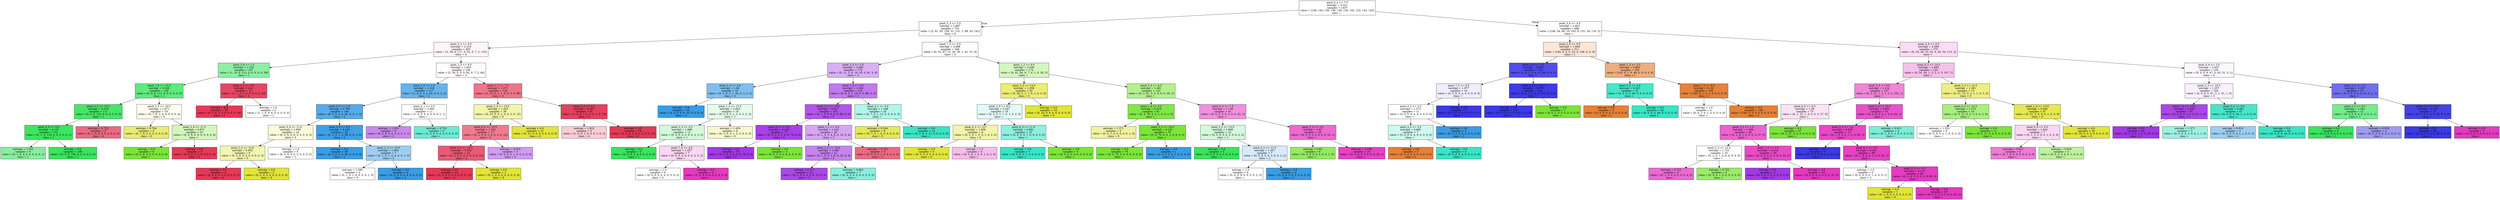digraph Tree {
node [shape=box, style="filled", color="black"] ;
0 [label="pixel_5_2 <= 7.5\nentropy = 3.321\nsamples = 1437\nvalue = [149, 145, 139, 139, 136, 139, 152, 152, 143, 143]\nclass =  ", fillcolor="#ffffff"] ;
1 [label="pixel_5_3 <= 3.5\nentropy = 2.887\nsamples = 751\nvalue = [3, 91, 93, 129, 31, 131, 1, 98, 33, 141]\nclass = 4", fillcolor="#fffcfc"] ;
0 -> 1 [labeldistance=2.5, labelangle=45, headlabel="True"] ;
5 [label="pixel_3_2 <= 6.5\nentropy = 2.219\nsamples = 403\nvalue = [3, 39, 6, 117, 5, 92, 0, 7, 2, 132]\nclass = 4", fillcolor="#fef5f6"] ;
1 -> 5 ;
11 [label="pixel_3_6 <= 1.5\nentropy = 1.332\nsamples = 167\nvalue = [1, 10, 6, 112, 0, 0, 0, 0, 0, 38]\nclass = 1", fillcolor="#8df0a3"] ;
5 -> 11 ;
29 [label="pixel_7_6 <= 10.0\nentropy = 0.948\nsamples = 136\nvalue = [0, 9, 6, 112, 0, 0, 0, 0, 0, 9]\nclass = 1", fillcolor="#5eea7c"] ;
11 -> 29 ;
37 [label="pixel_3_5 <= 15.5\nentropy = 0.378\nsamples = 117\nvalue = [0, 2, 0, 110, 0, 0, 0, 0, 0, 5]\nclass = 1", fillcolor="#45e768"] ;
29 -> 37 ;
61 [label="pixel_6_5 <= 8.0\nentropy = 0.147\nsamples = 112\nvalue = [0, 1, 0, 110, 0, 0, 0, 0, 0, 1]\nclass = 1", fillcolor="#3de561"] ;
37 -> 61 ;
133 [label="entropy = 1.252\nsamples = 6\nvalue = [0, 1, 0, 4, 0, 0, 0, 0, 0, 1]\nclass = 1", fillcolor="#88ef9e"] ;
61 -> 133 ;
134 [label="entropy = 0.0\nsamples = 106\nvalue = [0, 0, 0, 106, 0, 0, 0, 0, 0, 0]\nclass = 1", fillcolor="#39e55e"] ;
61 -> 134 ;
62 [label="entropy = 0.722\nsamples = 5\nvalue = [0, 1, 0, 0, 0, 0, 0, 0, 0, 4]\nclass = 4", fillcolor="#ec6a82"] ;
37 -> 62 ;
38 [label="pixel_3_5 <= 10.0\nentropy = 1.871\nsamples = 19\nvalue = [0, 7, 6, 2, 0, 0, 0, 0, 0, 4]\nclass = 0", fillcolor="#fdfdf0"] ;
29 -> 38 ;
73 [label="entropy = 0.764\nsamples = 9\nvalue = [0, 7, 0, 2, 0, 0, 0, 0, 0, 0]\nclass = 0", fillcolor="#eaec72"] ;
38 -> 73 ;
74 [label="pixel_3_4 <= 11.5\nentropy = 0.971\nsamples = 10\nvalue = [0, 0, 6, 0, 0, 0, 0, 0, 0, 4]\nclass =  ", fillcolor="#d3f6bd"] ;
38 -> 74 ;
131 [label="entropy = 0.0\nsamples = 6\nvalue = [0, 0, 6, 0, 0, 0, 0, 0, 0, 0]\nclass =  ", fillcolor="#7be539"] ;
74 -> 131 ;
132 [label="entropy = 0.0\nsamples = 4\nvalue = [0, 0, 0, 0, 0, 0, 0, 0, 0, 4]\nclass = 4", fillcolor="#e53958"] ;
74 -> 132 ;
30 [label="pixel_3_1 <= 0.5\nentropy = 0.41\nsamples = 31\nvalue = [1, 1, 0, 0, 0, 0, 0, 0, 0, 29]\nclass = 4", fillcolor="#e74663"] ;
11 -> 30 ;
123 [label="entropy = 0.0\nsamples = 29\nvalue = [0, 0, 0, 0, 0, 0, 0, 0, 0, 29]\nclass = 4", fillcolor="#e53958"] ;
30 -> 123 ;
124 [label="entropy = 1.0\nsamples = 2\nvalue = [1, 1, 0, 0, 0, 0, 0, 0, 0, 0]\nclass = [", fillcolor="#ffffff"] ;
30 -> 124 ;
12 [label="pixel_2_5 <= 8.5\nentropy = 1.933\nsamples = 236\nvalue = [2, 29, 0, 5, 5, 92, 0, 7, 2, 94]\nclass = 4", fillcolor="#fffcfd"] ;
5 -> 12 ;
15 [label="pixel_2_6 <= 2.0\nentropy = 1.318\nsamples = 117\nvalue = [1, 6, 0, 4, 4, 92, 0, 4, 2, 4]\nclass = 2", fillcolor="#66b3eb"] ;
12 -> 15 ;
43 [label="pixel_0_5 <= 1.5\nentropy = 0.799\nsamples = 106\nvalue = [0, 6, 0, 4, 0, 92, 0, 0, 1, 3]\nclass = 2", fillcolor="#55abe9"] ;
15 -> 43 ;
51 [label="pixel_0_4 <= 11.0\nentropy = 1.959\nsamples = 14\nvalue = [0, 5, 0, 3, 0, 3, 0, 0, 0, 3]\nclass = 0", fillcolor="#fafadb"] ;
43 -> 51 ;
101 [label="pixel_2_3 <= 12.0\nentropy = 0.954\nsamples = 8\nvalue = [0, 5, 0, 0, 0, 0, 0, 0, 0, 3]\nclass = 0", fillcolor="#f3f5b0"] ;
51 -> 101 ;
145 [label="entropy = 0.0\nsamples = 3\nvalue = [0, 0, 0, 0, 0, 0, 0, 0, 0, 3]\nclass = 4", fillcolor="#e53958"] ;
101 -> 145 ;
146 [label="entropy = 0.0\nsamples = 5\nvalue = [0, 5, 0, 0, 0, 0, 0, 0, 0, 0]\nclass = 0", fillcolor="#e2e539"] ;
101 -> 146 ;
102 [label="entropy = 1.0\nsamples = 6\nvalue = [0, 0, 0, 3, 0, 3, 0, 0, 0, 0]\nclass = 1", fillcolor="#ffffff"] ;
51 -> 102 ;
52 [label="pixel_2_4 <= 9.5\nentropy = 0.259\nsamples = 92\nvalue = [0, 1, 0, 1, 0, 89, 0, 0, 1, 0]\nclass = 2", fillcolor="#40a0e6"] ;
43 -> 52 ;
109 [label="entropy = 0.0\nsamples = 85\nvalue = [0, 0, 0, 0, 0, 85, 0, 0, 0, 0]\nclass = 2", fillcolor="#399de5"] ;
52 -> 109 ;
110 [label="pixel_2_2 <= 14.0\nentropy = 1.664\nsamples = 7\nvalue = [0, 1, 0, 1, 0, 4, 0, 0, 1, 0]\nclass = 2", fillcolor="#9ccef2"] ;
52 -> 110 ;
149 [label="entropy = 1.585\nsamples = 3\nvalue = [0, 1, 0, 1, 0, 0, 0, 0, 1, 0]\nclass = 0", fillcolor="#ffffff"] ;
110 -> 149 ;
150 [label="entropy = 0.0\nsamples = 4\nvalue = [0, 0, 0, 0, 0, 4, 0, 0, 0, 0]\nclass = 2", fillcolor="#399de5"] ;
110 -> 150 ;
44 [label="pixel_4_1 <= 3.5\nentropy = 2.005\nsamples = 11\nvalue = [1, 0, 0, 0, 4, 0, 0, 4, 1, 1]\nclass =  ", fillcolor="#ffffff"] ;
15 -> 44 ;
119 [label="entropy = 1.252\nsamples = 6\nvalue = [0, 0, 0, 0, 0, 0, 0, 4, 1, 1]\nclass = 3", fillcolor="#c888ef"] ;
44 -> 119 ;
120 [label="entropy = 0.722\nsamples = 5\nvalue = [1, 0, 0, 0, 4, 0, 0, 0, 0, 0]\nclass =  ", fillcolor="#6aecd4"] ;
44 -> 120 ;
16 [label="pixel_1_2 <= 7.5\nentropy = 1.071\nsamples = 119\nvalue = [1, 23, 0, 1, 1, 0, 0, 3, 0, 90]\nclass = 4", fillcolor="#ed758a"] ;
12 -> 16 ;
35 [label="pixel_2_4 <= 13.5\nentropy = 1.325\nsamples = 38\nvalue = [0, 23, 0, 0, 1, 0, 0, 2, 0, 12]\nclass = 0", fillcolor="#f3f4ab"] ;
16 -> 35 ;
57 [label="pixel_0_4 <= 13.5\nentropy = 1.322\nsamples = 17\nvalue = [0, 2, 0, 0, 1, 0, 0, 2, 0, 12]\nclass = 4", fillcolor="#ee7b90"] ;
35 -> 57 ;
117 [label="pixel_5_5 <= 15.5\nentropy = 0.592\nsamples = 14\nvalue = [0, 2, 0, 0, 0, 0, 0, 0, 0, 12]\nclass = 4", fillcolor="#e95a74"] ;
57 -> 117 ;
139 [label="entropy = 0.0\nsamples = 12\nvalue = [0, 0, 0, 0, 0, 0, 0, 0, 0, 12]\nclass = 4", fillcolor="#e53958"] ;
117 -> 139 ;
140 [label="entropy = 0.0\nsamples = 2\nvalue = [0, 2, 0, 0, 0, 0, 0, 0, 0, 0]\nclass = 0", fillcolor="#e2e539"] ;
117 -> 140 ;
118 [label="entropy = 0.918\nsamples = 3\nvalue = [0, 0, 0, 0, 1, 0, 0, 2, 0, 0]\nclass = 3", fillcolor="#d19cf2"] ;
57 -> 118 ;
58 [label="entropy = 0.0\nsamples = 21\nvalue = [0, 21, 0, 0, 0, 0, 0, 0, 0, 0]\nclass = 0", fillcolor="#e2e539"] ;
35 -> 58 ;
36 [label="pixel_3_3 <= 3.5\nentropy = 0.287\nsamples = 81\nvalue = [1, 0, 0, 1, 0, 0, 0, 1, 0, 78]\nclass = 4", fillcolor="#e6405e"] ;
16 -> 36 ;
103 [label="entropy = 1.922\nsamples = 5\nvalue = [1, 0, 0, 1, 0, 0, 0, 1, 0, 2]\nclass = 4", fillcolor="#f8ced5"] ;
36 -> 103 ;
104 [label="entropy = 0.0\nsamples = 76\nvalue = [0, 0, 0, 0, 0, 0, 0, 0, 0, 76]\nclass = 4", fillcolor="#e53958"] ;
36 -> 104 ;
6 [label="pixel_7_5 <= 0.5\nentropy = 2.688\nsamples = 348\nvalue = [0, 52, 87, 12, 26, 39, 1, 91, 31, 9]\nclass = 3", fillcolor="#fefcff"] ;
1 -> 6 ;
13 [label="pixel_3_5 <= 2.5\nentropy = 2.092\nsamples = 174\nvalue = [0, 11, 3, 6, 19, 35, 0, 91, 3, 6]\nclass = 3", fillcolor="#daaff5"] ;
6 -> 13 ;
21 [label="pixel_2_4 <= 4.0\nentropy = 1.66\nsamples = 51\nvalue = [0, 3, 0, 5, 1, 35, 0, 2, 3, 2]\nclass = 2", fillcolor="#7ebfee"] ;
13 -> 21 ;
49 [label="entropy = 0.0\nsamples = 33\nvalue = [0, 0, 0, 0, 0, 33, 0, 0, 0, 0]\nclass = 2", fillcolor="#399de5"] ;
21 -> 49 ;
50 [label="pixel_1_3 <= 13.5\nentropy = 2.663\nsamples = 18\nvalue = [0, 3, 0, 5, 1, 2, 0, 2, 3, 2]\nclass = 1", fillcolor="#e5fcea"] ;
21 -> 50 ;
81 [label="pixel_2_2 <= 6.5\nentropy = 1.888\nsamples = 12\nvalue = [0, 0, 0, 5, 0, 0, 0, 2, 3, 2]\nclass = 1", fillcolor="#d3f9db"] ;
50 -> 81 ;
113 [label="entropy = 0.0\nsamples = 5\nvalue = [0, 0, 0, 5, 0, 0, 0, 0, 0, 0]\nclass = 1", fillcolor="#39e55e"] ;
81 -> 113 ;
114 [label="pixel_7_4 <= 2.0\nentropy = 1.557\nsamples = 7\nvalue = [0, 0, 0, 0, 0, 0, 0, 2, 3, 2]\nclass =  ", fillcolor="#fad7f2"] ;
81 -> 114 ;
157 [label="entropy = 1.0\nsamples = 4\nvalue = [0, 0, 0, 0, 0, 0, 0, 2, 0, 2]\nclass = 3", fillcolor="#ffffff"] ;
114 -> 157 ;
158 [label="entropy = 0.0\nsamples = 3\nvalue = [0, 0, 0, 0, 0, 0, 0, 0, 3, 0]\nclass =  ", fillcolor="#e539c0"] ;
114 -> 158 ;
82 [label="entropy = 1.459\nsamples = 6\nvalue = [0, 3, 0, 0, 1, 2, 0, 0, 0, 0]\nclass = 0", fillcolor="#f8f8ce"] ;
50 -> 82 ;
22 [label="pixel_7_4 <= 9.5\nentropy = 1.348\nsamples = 123\nvalue = [0, 8, 3, 1, 18, 0, 0, 89, 0, 4]\nclass = 3", fillcolor="#c179ed"] ;
13 -> 22 ;
33 [label="pixel_3_2 <= 10.5\nentropy = 0.817\nsamples = 103\nvalue = [0, 1, 3, 0, 6, 0, 0, 89, 0, 4]\nclass = 3", fillcolor="#b056e9"] ;
22 -> 33 ;
59 [label="pixel_6_5 <= 8.0\nentropy = 0.238\nsamples = 77\nvalue = [0, 0, 3, 0, 0, 0, 0, 74, 0, 0]\nclass = 3", fillcolor="#a741e6"] ;
33 -> 59 ;
77 [label="entropy = 0.0\nsamples = 74\nvalue = [0, 0, 0, 0, 0, 0, 0, 74, 0, 0]\nclass = 3", fillcolor="#a339e5"] ;
59 -> 77 ;
78 [label="entropy = 0.0\nsamples = 3\nvalue = [0, 0, 3, 0, 0, 0, 0, 0, 0, 0]\nclass =  ", fillcolor="#7be539"] ;
59 -> 78 ;
60 [label="pixel_2_1 <= 4.0\nentropy = 1.542\nsamples = 26\nvalue = [0, 1, 0, 0, 6, 0, 0, 15, 0, 4]\nclass = 3", fillcolor="#d6a6f3"] ;
33 -> 60 ;
95 [label="pixel_2_2 <= 14.0\nentropy = 1.049\nsamples = 21\nvalue = [0, 1, 0, 0, 5, 0, 0, 15, 0, 0]\nclass = 3", fillcolor="#c683ef"] ;
60 -> 95 ;
121 [label="entropy = 0.371\nsamples = 14\nvalue = [0, 1, 0, 0, 0, 0, 0, 13, 0, 0]\nclass = 3", fillcolor="#aa48e7"] ;
95 -> 121 ;
122 [label="entropy = 0.863\nsamples = 7\nvalue = [0, 0, 0, 0, 5, 0, 0, 2, 0, 0]\nclass =  ", fillcolor="#88efdc"] ;
95 -> 122 ;
96 [label="entropy = 0.722\nsamples = 5\nvalue = [0, 0, 0, 0, 1, 0, 0, 0, 0, 4]\nclass = 4", fillcolor="#ec6a82"] ;
60 -> 96 ;
34 [label="pixel_4_1 <= 2.0\nentropy = 1.188\nsamples = 20\nvalue = [0, 7, 0, 1, 12, 0, 0, 0, 0, 0]\nclass =  ", fillcolor="#b3f5e9"] ;
22 -> 34 ;
69 [label="entropy = 0.544\nsamples = 8\nvalue = [0, 7, 0, 1, 0, 0, 0, 0, 0, 0]\nclass = 0", fillcolor="#e6e955"] ;
34 -> 69 ;
70 [label="entropy = 0.0\nsamples = 12\nvalue = [0, 0, 0, 0, 12, 0, 0, 0, 0, 0]\nclass =  ", fillcolor="#39e5c5"] ;
34 -> 70 ;
14 [label="pixel_1_2 <= 9.5\nentropy = 2.046\nsamples = 174\nvalue = [0, 41, 84, 6, 7, 4, 1, 0, 28, 3]\nclass =  ", fillcolor="#d4f7bf"] ;
6 -> 14 ;
25 [label="pixel_3_3 <= 14.5\nentropy = 1.358\nsamples = 52\nvalue = [0, 38, 3, 1, 7, 0, 1, 0, 2, 0]\nclass = 0", fillcolor="#ebed77"] ;
14 -> 25 ;
55 [label="pixel_3_5 <= 8.5\nentropy = 2.247\nsamples = 19\nvalue = [0, 5, 3, 1, 7, 0, 1, 0, 2, 0]\nclass =  ", fillcolor="#e3fbf7"] ;
25 -> 55 ;
75 [label="pixel_4_2 <= 5.0\nentropy = 1.658\nsamples = 9\nvalue = [0, 5, 0, 1, 0, 0, 1, 0, 2, 0]\nclass = 0", fillcolor="#f3f4aa"] ;
55 -> 75 ;
135 [label="entropy = 0.0\nsamples = 5\nvalue = [0, 5, 0, 0, 0, 0, 0, 0, 0, 0]\nclass = 0", fillcolor="#e2e539"] ;
75 -> 135 ;
136 [label="entropy = 1.5\nsamples = 4\nvalue = [0, 0, 0, 1, 0, 0, 1, 0, 2, 0]\nclass =  ", fillcolor="#f6bdea"] ;
75 -> 136 ;
76 [label="pixel_6_3 <= 11.0\nentropy = 0.881\nsamples = 10\nvalue = [0, 0, 3, 0, 7, 0, 0, 0, 0, 0]\nclass =  ", fillcolor="#8ef0de"] ;
55 -> 76 ;
137 [label="entropy = 0.0\nsamples = 7\nvalue = [0, 0, 0, 0, 7, 0, 0, 0, 0, 0]\nclass =  ", fillcolor="#39e5c5"] ;
76 -> 137 ;
138 [label="entropy = 0.0\nsamples = 3\nvalue = [0, 0, 3, 0, 0, 0, 0, 0, 0, 0]\nclass =  ", fillcolor="#7be539"] ;
76 -> 138 ;
56 [label="entropy = 0.0\nsamples = 33\nvalue = [0, 33, 0, 0, 0, 0, 0, 0, 0, 0]\nclass = 0", fillcolor="#e2e539"] ;
25 -> 56 ;
26 [label="pixel_5_5 <= 6.5\nentropy = 1.481\nsamples = 122\nvalue = [0, 3, 81, 5, 0, 4, 0, 0, 26, 3]\nclass =  ", fillcolor="#b3f08e"] ;
14 -> 26 ;
31 [label="pixel_1_4 <= 3.5\nentropy = 0.419\nsamples = 81\nvalue = [0, 3, 76, 0, 0, 1, 0, 0, 1, 0]\nclass =  ", fillcolor="#83e746"] ;
26 -> 31 ;
71 [label="entropy = 1.371\nsamples = 5\nvalue = [0, 3, 1, 0, 0, 0, 0, 0, 1, 0]\nclass = 0", fillcolor="#f0f29c"] ;
31 -> 71 ;
72 [label="pixel_3_2 <= 14.0\nentropy = 0.101\nsamples = 76\nvalue = [0, 0, 75, 0, 0, 1, 0, 0, 0, 0]\nclass =  ", fillcolor="#7de53c"] ;
31 -> 72 ;
143 [label="entropy = 0.0\nsamples = 75\nvalue = [0, 0, 75, 0, 0, 0, 0, 0, 0, 0]\nclass =  ", fillcolor="#7be539"] ;
72 -> 143 ;
144 [label="entropy = 0.0\nsamples = 1\nvalue = [0, 0, 0, 0, 0, 1, 0, 0, 0, 0]\nclass = 2", fillcolor="#399de5"] ;
72 -> 144 ;
32 [label="pixel_6_3 <= 7.5\nentropy = 1.728\nsamples = 41\nvalue = [0, 0, 5, 5, 0, 3, 0, 0, 25, 3]\nclass =  ", fillcolor="#f191dc"] ;
26 -> 32 ;
65 [label="pixel_2_2 <= 10.0\nentropy = 1.888\nsamples = 12\nvalue = [0, 0, 0, 5, 0, 3, 0, 0, 2, 2]\nclass = 1", fillcolor="#d3f9db"] ;
32 -> 65 ;
111 [label="entropy = 0.0\nsamples = 5\nvalue = [0, 0, 0, 5, 0, 0, 0, 0, 0, 0]\nclass = 1", fillcolor="#39e55e"] ;
65 -> 111 ;
112 [label="pixel_4_2 <= 11.5\nentropy = 1.557\nsamples = 7\nvalue = [0, 0, 0, 0, 0, 3, 0, 0, 2, 2]\nclass = 2", fillcolor="#d7ebfa"] ;
65 -> 112 ;
155 [label="entropy = 1.0\nsamples = 4\nvalue = [0, 0, 0, 0, 0, 0, 0, 0, 2, 2]\nclass =  ", fillcolor="#ffffff"] ;
112 -> 155 ;
156 [label="entropy = 0.0\nsamples = 3\nvalue = [0, 0, 0, 0, 0, 3, 0, 0, 0, 0]\nclass = 2", fillcolor="#399de5"] ;
112 -> 156 ;
66 [label="pixel_3_2 <= 3.5\nentropy = 0.87\nsamples = 29\nvalue = [0, 0, 5, 0, 0, 0, 0, 0, 23, 1]\nclass =  ", fillcolor="#ec6ad0"] ;
32 -> 66 ;
89 [label="entropy = 0.65\nsamples = 6\nvalue = [0, 0, 5, 0, 0, 0, 0, 0, 1, 0]\nclass =  ", fillcolor="#95ea61"] ;
66 -> 89 ;
90 [label="entropy = 0.258\nsamples = 23\nvalue = [0, 0, 0, 0, 0, 0, 0, 0, 22, 1]\nclass =  ", fillcolor="#e642c3"] ;
66 -> 90 ;
2 [label="pixel_3_4 <= 4.5\nentropy = 2.821\nsamples = 686\nvalue = [146, 54, 46, 10, 105, 8, 151, 54, 110, 2]\nclass =  ", fillcolor="#fdfdff"] ;
0 -> 2 [labeldistance=2.5, labelangle=-45, headlabel="False"] ;
3 [label="pixel_3_6 <= 0.5\nentropy = 1.604\nsamples = 311\nvalue = [146, 0, 2, 0, 53, 4, 106, 0, 0, 0]\nclass = [", fillcolor="#fae6d8"] ;
2 -> 3 ;
9 [label="pixel_6_6 <= 1.5\nentropy = 0.663\nsamples = 118\nvalue = [3, 0, 1, 0, 4, 4, 106, 0, 0, 0]\nclass =  ", fillcolor="#514ee8"] ;
3 -> 9 ;
47 [label="pixel_7_5 <= 8.5\nentropy = 1.977\nsamples = 16\nvalue = [3, 0, 0, 0, 4, 4, 5, 0, 0, 0]\nclass =  ", fillcolor="#efeefd"] ;
9 -> 47 ;
99 [label="pixel_0_2 <= 2.5\nentropy = 1.573\nsamples = 11\nvalue = [3, 0, 0, 0, 4, 4, 0, 0, 0, 0]\nclass =  ", fillcolor="#ffffff"] ;
47 -> 99 ;
125 [label="pixel_4_4 <= 4.5\nentropy = 0.985\nsamples = 7\nvalue = [3, 0, 0, 0, 4, 0, 0, 0, 0, 0]\nclass =  ", fillcolor="#cef8f0"] ;
99 -> 125 ;
153 [label="entropy = 0.0\nsamples = 3\nvalue = [3, 0, 0, 0, 0, 0, 0, 0, 0, 0]\nclass = [", fillcolor="#e58139"] ;
125 -> 153 ;
154 [label="entropy = 0.0\nsamples = 4\nvalue = [0, 0, 0, 0, 4, 0, 0, 0, 0, 0]\nclass =  ", fillcolor="#39e5c5"] ;
125 -> 154 ;
126 [label="entropy = 0.0\nsamples = 4\nvalue = [0, 0, 0, 0, 0, 4, 0, 0, 0, 0]\nclass = 2", fillcolor="#399de5"] ;
99 -> 126 ;
100 [label="entropy = 0.0\nsamples = 5\nvalue = [0, 0, 0, 0, 0, 0, 5, 0, 0, 0]\nclass =  ", fillcolor="#3c39e5"] ;
47 -> 100 ;
48 [label="pixel_0_2 <= 12.0\nentropy = 0.079\nsamples = 102\nvalue = [0, 0, 1, 0, 0, 0, 101, 0, 0, 0]\nclass =  ", fillcolor="#3e3be5"] ;
9 -> 48 ;
141 [label="entropy = 0.0\nsamples = 101\nvalue = [0, 0, 0, 0, 0, 0, 101, 0, 0, 0]\nclass =  ", fillcolor="#3c39e5"] ;
48 -> 141 ;
142 [label="entropy = 0.0\nsamples = 1\nvalue = [0, 0, 1, 0, 0, 0, 0, 0, 0, 0]\nclass =  ", fillcolor="#7be539"] ;
48 -> 142 ;
10 [label="pixel_1_5 <= 3.5\nentropy = 0.862\nsamples = 193\nvalue = [143, 0, 1, 0, 49, 0, 0, 0, 0, 0]\nclass = [", fillcolor="#eead7e"] ;
3 -> 10 ;
19 [label="pixel_5_4 <= 4.0\nentropy = 0.323\nsamples = 51\nvalue = [3, 0, 0, 0, 48, 0, 0, 0, 0, 0]\nclass =  ", fillcolor="#45e7c9"] ;
10 -> 19 ;
85 [label="entropy = 0.0\nsamples = 3\nvalue = [3, 0, 0, 0, 0, 0, 0, 0, 0, 0]\nclass = [", fillcolor="#e58139"] ;
19 -> 85 ;
86 [label="entropy = 0.0\nsamples = 48\nvalue = [0, 0, 0, 0, 48, 0, 0, 0, 0, 0]\nclass =  ", fillcolor="#39e5c5"] ;
19 -> 86 ;
20 [label="pixel_7_3 <= 6.0\nentropy = 0.121\nsamples = 142\nvalue = [140, 0, 1, 0, 1, 0, 0, 0, 0, 0]\nclass = [", fillcolor="#e5833c"] ;
10 -> 20 ;
91 [label="entropy = 1.0\nsamples = 2\nvalue = [0, 0, 1, 0, 1, 0, 0, 0, 0, 0]\nclass =  ", fillcolor="#ffffff"] ;
20 -> 91 ;
92 [label="entropy = 0.0\nsamples = 140\nvalue = [140, 0, 0, 0, 0, 0, 0, 0, 0, 0]\nclass = [", fillcolor="#e58139"] ;
20 -> 92 ;
4 [label="pixel_4_6 <= 0.5\nentropy = 2.699\nsamples = 375\nvalue = [0, 54, 44, 10, 52, 4, 45, 54, 110, 2]\nclass =  ", fillcolor="#fadcf4"] ;
2 -> 4 ;
7 [label="pixel_6_3 <= 14.5\nentropy = 1.893\nsamples = 220\nvalue = [0, 54, 44, 1, 5, 2, 3, 3, 107, 1]\nclass =  ", fillcolor="#f7c0eb"] ;
4 -> 7 ;
23 [label="pixel_5_5 <= 6.0\nentropy = 1.414\nsamples = 147\nvalue = [0, 3, 31, 1, 3, 1, 2, 3, 102, 1]\nclass =  ", fillcolor="#ef86d8"] ;
7 -> 23 ;
39 [label="pixel_6_6 <= 0.5\nentropy = 1.38\nsamples = 73\nvalue = [0, 1, 31, 1, 0, 0, 0, 3, 37, 0]\nclass =  ", fillcolor="#fbe3f6"] ;
23 -> 39 ;
41 [label="pixel_3_2 <= 1.5\nentropy = 1.056\nsamples = 46\nvalue = [0, 1, 4, 1, 0, 0, 0, 3, 37, 0]\nclass =  ", fillcolor="#eb63ce"] ;
39 -> 41 ;
83 [label="pixel_5_3 <= 12.5\nentropy = 1.722\nsamples = 10\nvalue = [0, 1, 4, 1, 0, 0, 0, 0, 4, 0]\nclass =  ", fillcolor="#ffffff"] ;
41 -> 83 ;
127 [label="entropy = 0.722\nsamples = 5\nvalue = [0, 1, 0, 0, 0, 0, 0, 0, 4, 0]\nclass =  ", fillcolor="#ec6ad0"] ;
83 -> 127 ;
128 [label="entropy = 0.722\nsamples = 5\nvalue = [0, 0, 4, 1, 0, 0, 0, 0, 0, 0]\nclass =  ", fillcolor="#9cec6a"] ;
83 -> 128 ;
84 [label="pixel_7_4 <= 1.5\nentropy = 0.414\nsamples = 36\nvalue = [0, 0, 0, 0, 0, 0, 0, 3, 33, 0]\nclass =  ", fillcolor="#e74bc6"] ;
41 -> 84 ;
93 [label="entropy = 0.0\nsamples = 3\nvalue = [0, 0, 0, 0, 0, 0, 0, 3, 0, 0]\nclass = 3", fillcolor="#a339e5"] ;
84 -> 93 ;
94 [label="entropy = 0.0\nsamples = 33\nvalue = [0, 0, 0, 0, 0, 0, 0, 0, 33, 0]\nclass =  ", fillcolor="#e539c0"] ;
84 -> 94 ;
42 [label="entropy = 0.0\nsamples = 27\nvalue = [0, 0, 27, 0, 0, 0, 0, 0, 0, 0]\nclass =  ", fillcolor="#7be539"] ;
39 -> 42 ;
40 [label="pixel_5_4 <= 15.5\nentropy = 0.801\nsamples = 74\nvalue = [0, 2, 0, 0, 3, 1, 2, 0, 65, 1]\nclass =  ", fillcolor="#e852c8"] ;
23 -> 40 ;
67 [label="pixel_2_5 <= 1.0\nentropy = 0.509\nsamples = 70\nvalue = [0, 1, 0, 0, 0, 1, 2, 0, 65, 1]\nclass =  ", fillcolor="#e748c5"] ;
40 -> 67 ;
105 [label="entropy = 0.0\nsamples = 2\nvalue = [0, 0, 0, 0, 0, 0, 2, 0, 0, 0]\nclass =  ", fillcolor="#3c39e5"] ;
67 -> 105 ;
106 [label="pixel_4_3 <= 5.0\nentropy = 0.331\nsamples = 68\nvalue = [0, 1, 0, 0, 0, 1, 0, 0, 65, 1]\nclass =  ", fillcolor="#e642c3"] ;
67 -> 106 ;
107 [label="entropy = 1.0\nsamples = 2\nvalue = [0, 0, 0, 0, 0, 1, 0, 0, 0, 1]\nclass = 2", fillcolor="#ffffff"] ;
106 -> 107 ;
108 [label="pixel_0_3 <= 1.0\nentropy = 0.113\nsamples = 66\nvalue = [0, 1, 0, 0, 0, 0, 0, 0, 65, 0]\nclass =  ", fillcolor="#e53cc1"] ;
106 -> 108 ;
147 [label="entropy = 0.0\nsamples = 1\nvalue = [0, 1, 0, 0, 0, 0, 0, 0, 0, 0]\nclass = 0", fillcolor="#e2e539"] ;
108 -> 147 ;
148 [label="entropy = 0.0\nsamples = 65\nvalue = [0, 0, 0, 0, 0, 0, 0, 0, 65, 0]\nclass =  ", fillcolor="#e539c0"] ;
108 -> 148 ;
68 [label="entropy = 0.811\nsamples = 4\nvalue = [0, 1, 0, 0, 3, 0, 0, 0, 0, 0]\nclass =  ", fillcolor="#7beed8"] ;
40 -> 68 ;
24 [label="pixel_3_3 <= 12.5\nentropy = 1.381\nsamples = 73\nvalue = [0, 51, 13, 0, 2, 1, 1, 0, 5, 0]\nclass = 0", fillcolor="#edef82"] ;
7 -> 24 ;
45 [label="pixel_6_2 <= 12.5\nentropy = 1.372\nsamples = 16\nvalue = [0, 0, 11, 0, 2, 1, 0, 0, 2, 0]\nclass =  ", fillcolor="#aaee80"] ;
24 -> 45 ;
97 [label="entropy = 1.522\nsamples = 5\nvalue = [0, 0, 0, 0, 2, 1, 0, 0, 2, 0]\nclass =  ", fillcolor="#ffffff"] ;
45 -> 97 ;
98 [label="entropy = 0.0\nsamples = 11\nvalue = [0, 0, 11, 0, 0, 0, 0, 0, 0, 0]\nclass =  ", fillcolor="#7be539"] ;
45 -> 98 ;
46 [label="pixel_1_4 <= 13.0\nentropy = 0.639\nsamples = 57\nvalue = [0, 51, 2, 0, 0, 0, 1, 0, 3, 0]\nclass = 0", fillcolor="#e5e84f"] ;
24 -> 46 ;
63 [label="pixel_6_6 <= 0.5\nentropy = 1.842\nsamples = 7\nvalue = [0, 1, 2, 0, 0, 0, 1, 0, 3, 0]\nclass =  ", fillcolor="#fad7f2"] ;
46 -> 63 ;
151 [label="entropy = 0.811\nsamples = 4\nvalue = [0, 1, 0, 0, 0, 0, 0, 0, 3, 0]\nclass =  ", fillcolor="#ee7bd5"] ;
63 -> 151 ;
152 [label="entropy = 0.918\nsamples = 3\nvalue = [0, 0, 2, 0, 0, 0, 1, 0, 0, 0]\nclass =  ", fillcolor="#bdf29c"] ;
63 -> 152 ;
64 [label="entropy = 0.0\nsamples = 50\nvalue = [0, 50, 0, 0, 0, 0, 0, 0, 0, 0]\nclass = 0", fillcolor="#e2e539"] ;
46 -> 64 ;
8 [label="pixel_6_6 <= 2.0\nentropy = 2.037\nsamples = 155\nvalue = [0, 0, 0, 9, 47, 2, 42, 51, 3, 1]\nclass = 3", fillcolor="#fcf8fe"] ;
4 -> 8 ;
17 [label="pixel_3_2 <= 10.5\nentropy = 1.257\nsamples = 102\nvalue = [0, 0, 0, 0, 47, 2, 1, 51, 1, 0]\nclass = 3", fillcolor="#f8f1fd"] ;
8 -> 17 ;
27 [label="pixel_7_4 <= 10.5\nentropy = 0.435\nsamples = 55\nvalue = [0, 0, 0, 0, 3, 0, 0, 51, 1, 0]\nclass = 3", fillcolor="#aa48e7"] ;
17 -> 27 ;
79 [label="entropy = 0.0\nsamples = 50\nvalue = [0, 0, 0, 0, 0, 0, 0, 50, 0, 0]\nclass = 3", fillcolor="#a339e5"] ;
27 -> 79 ;
80 [label="entropy = 1.371\nsamples = 5\nvalue = [0, 0, 0, 0, 3, 0, 0, 1, 1, 0]\nclass =  ", fillcolor="#9cf2e2"] ;
27 -> 80 ;
28 [label="pixel_5_4 <= 9.0\nentropy = 0.401\nsamples = 47\nvalue = [0, 0, 0, 0, 44, 2, 1, 0, 0, 0]\nclass =  ", fillcolor="#46e7c9"] ;
17 -> 28 ;
87 [label="entropy = 0.918\nsamples = 3\nvalue = [0, 0, 0, 0, 0, 2, 1, 0, 0, 0]\nclass = 2", fillcolor="#9ccef2"] ;
28 -> 87 ;
88 [label="entropy = 0.0\nsamples = 44\nvalue = [0, 0, 0, 0, 44, 0, 0, 0, 0, 0]\nclass =  ", fillcolor="#39e5c5"] ;
28 -> 88 ;
18 [label="pixel_4_3 <= 7.5\nentropy = 1.007\nsamples = 53\nvalue = [0, 0, 0, 9, 0, 0, 41, 0, 2, 1]\nclass =  ", fillcolor="#716fec"] ;
8 -> 18 ;
53 [label="pixel_3_2 <= 8.5\nentropy = 1.041\nsamples = 12\nvalue = [0, 0, 0, 9, 0, 0, 2, 0, 0, 1]\nclass = 1", fillcolor="#74ed8e"] ;
18 -> 53 ;
129 [label="entropy = 0.0\nsamples = 9\nvalue = [0, 0, 0, 9, 0, 0, 0, 0, 0, 0]\nclass = 1", fillcolor="#39e55e"] ;
53 -> 129 ;
130 [label="entropy = 0.918\nsamples = 3\nvalue = [0, 0, 0, 0, 0, 0, 2, 0, 0, 1]\nclass =  ", fillcolor="#9e9cf2"] ;
53 -> 130 ;
54 [label="pixel_1_2 <= 14.5\nentropy = 0.281\nsamples = 41\nvalue = [0, 0, 0, 0, 0, 0, 39, 0, 2, 0]\nclass =  ", fillcolor="#4643e6"] ;
18 -> 54 ;
115 [label="entropy = 0.0\nsamples = 39\nvalue = [0, 0, 0, 0, 0, 0, 39, 0, 0, 0]\nclass =  ", fillcolor="#3c39e5"] ;
54 -> 115 ;
116 [label="entropy = 0.0\nsamples = 2\nvalue = [0, 0, 0, 0, 0, 0, 0, 0, 2, 0]\nclass =  ", fillcolor="#e539c0"] ;
54 -> 116 ;
}
